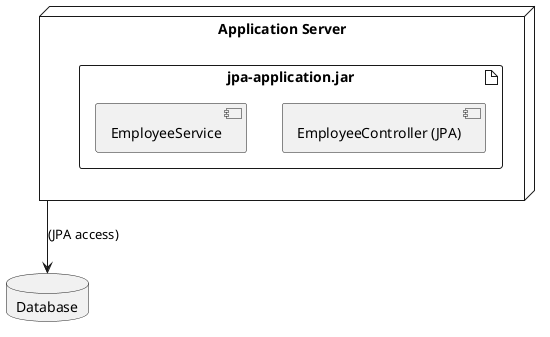 @startuml
node "Application Server" {
  artifact "jpa-application.jar" {
    component "EmployeeController (JPA)" as EmployeeController
    component EmployeeService
  }
}
database "Database" {
  ' Represents the underlying database accessed by JPA
}
"Application Server" --> "Database" : (JPA access)
@enduml
